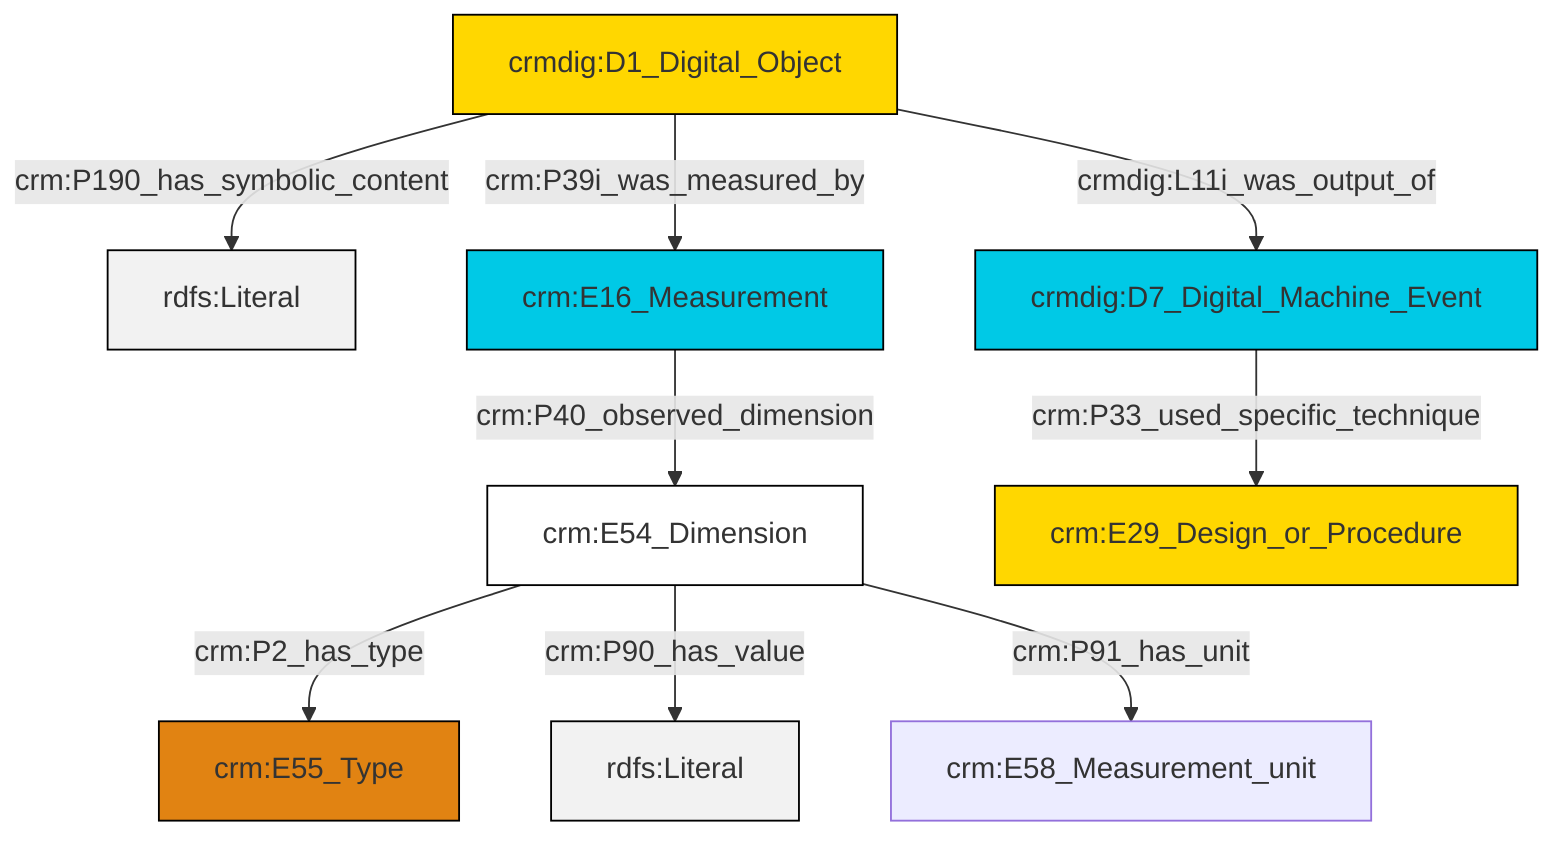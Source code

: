 graph TD
classDef Literal fill:#f2f2f2,stroke:#000000;
classDef CRM_Entity fill:#FFFFFF,stroke:#000000;
classDef Temporal_Entity fill:#00C9E6, stroke:#000000;
classDef Type fill:#E18312, stroke:#000000;
classDef Time-Span fill:#2C9C91, stroke:#000000;
classDef Appellation fill:#FFEB7F, stroke:#000000;
classDef Place fill:#008836, stroke:#000000;
classDef Persistent_Item fill:#B266B2, stroke:#000000;
classDef Conceptual_Object fill:#FFD700, stroke:#000000;
classDef Physical_Thing fill:#D2B48C, stroke:#000000;
classDef Actor fill:#f58aad, stroke:#000000;
classDef PC_Classes fill:#4ce600, stroke:#000000;
classDef Multi fill:#cccccc,stroke:#000000;

0["crm:E54_Dimension"]:::CRM_Entity -->|crm:P2_has_type| 1["crm:E55_Type"]:::Type
2["crmdig:D1_Digital_Object"]:::Conceptual_Object -->|crm:P190_has_symbolic_content| 3[rdfs:Literal]:::Literal
4["crmdig:D7_Digital_Machine_Event"]:::Temporal_Entity -->|crm:P33_used_specific_technique| 5["crm:E29_Design_or_Procedure"]:::Conceptual_Object
2["crmdig:D1_Digital_Object"]:::Conceptual_Object -->|crmdig:L11i_was_output_of| 4["crmdig:D7_Digital_Machine_Event"]:::Temporal_Entity
0["crm:E54_Dimension"]:::CRM_Entity -->|crm:P90_has_value| 7[rdfs:Literal]:::Literal
8["crm:E16_Measurement"]:::Temporal_Entity -->|crm:P40_observed_dimension| 0["crm:E54_Dimension"]:::CRM_Entity
0["crm:E54_Dimension"]:::CRM_Entity -->|crm:P91_has_unit| 9["crm:E58_Measurement_unit"]:::Default
2["crmdig:D1_Digital_Object"]:::Conceptual_Object -->|crm:P39i_was_measured_by| 8["crm:E16_Measurement"]:::Temporal_Entity